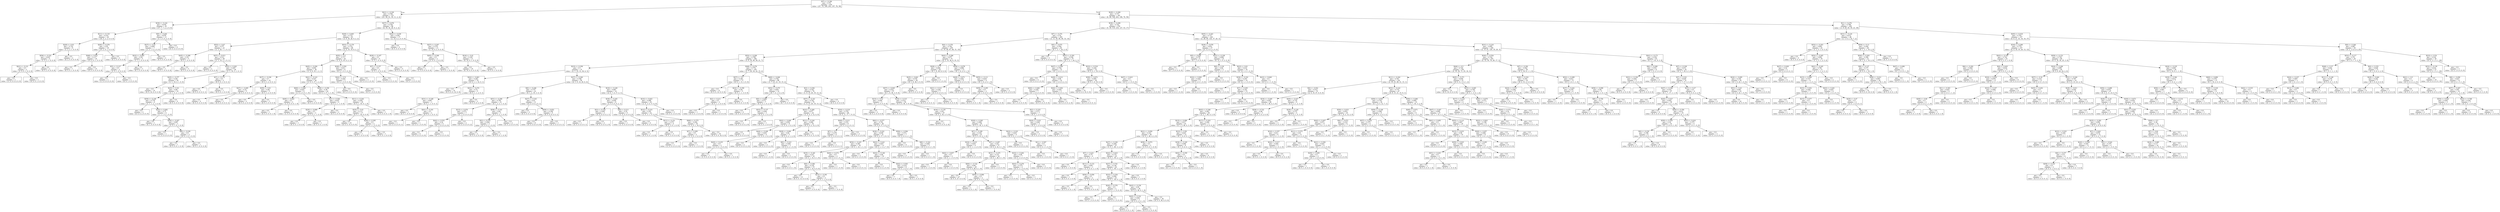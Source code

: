 digraph Tree {
node [shape=box] ;
0 [label="X[7] <= 0.186\ngini = 0.79\nsamples = 916\nvalue = [27, 74, 189, 293, 197, 78, 58]"] ;
1 [label="X[21] <= 0.326\ngini = 0.784\nsamples = 133\nvalue = [21, 26, 41, 30, 11, 2, 2]"] ;
0 -> 1 [labeldistance=2.5, labelangle=45, headlabel="True"] ;
2 [label="X[30] <= 0.142\ngini = 0.678\nsamples = 35\nvalue = [17, 7, 7, 2, 2, 0, 0]"] ;
1 -> 2 ;
3 [label="X[11] <= 0.118\ngini = 0.514\nsamples = 24\nvalue = [16, 4, 2, 2, 0, 0, 0]"] ;
2 -> 3 ;
4 [label="X[29] <= 0.03\ngini = 0.722\nsamples = 6\nvalue = [1, 2, 2, 1, 0, 0, 0]"] ;
3 -> 4 ;
5 [label="X[56] <= 0.332\ngini = 0.625\nsamples = 4\nvalue = [1, 0, 2, 1, 0, 0, 0]"] ;
4 -> 5 ;
6 [label="X[21] <= 0.121\ngini = 0.5\nsamples = 2\nvalue = [1, 0, 0, 1, 0, 0, 0]"] ;
5 -> 6 ;
7 [label="gini = 0.0\nsamples = 1\nvalue = [1, 0, 0, 0, 0, 0, 0]"] ;
6 -> 7 ;
8 [label="gini = 0.0\nsamples = 1\nvalue = [0, 0, 0, 1, 0, 0, 0]"] ;
6 -> 8 ;
9 [label="gini = 0.0\nsamples = 2\nvalue = [0, 0, 2, 0, 0, 0, 0]"] ;
5 -> 9 ;
10 [label="gini = 0.0\nsamples = 2\nvalue = [0, 2, 0, 0, 0, 0, 0]"] ;
4 -> 10 ;
11 [label="X[40] <= 0.278\ngini = 0.29\nsamples = 18\nvalue = [15, 2, 0, 1, 0, 0, 0]"] ;
3 -> 11 ;
12 [label="X[48] <= 0.021\ngini = 0.117\nsamples = 16\nvalue = [15, 0, 0, 1, 0, 0, 0]"] ;
11 -> 12 ;
13 [label="gini = 0.0\nsamples = 1\nvalue = [0, 0, 0, 1, 0, 0, 0]"] ;
12 -> 13 ;
14 [label="gini = 0.0\nsamples = 15\nvalue = [15, 0, 0, 0, 0, 0, 0]"] ;
12 -> 14 ;
15 [label="gini = 0.0\nsamples = 2\nvalue = [0, 2, 0, 0, 0, 0, 0]"] ;
11 -> 15 ;
16 [label="X[0] <= 0.244\ngini = 0.678\nsamples = 11\nvalue = [1, 3, 5, 0, 2, 0, 0]"] ;
2 -> 16 ;
17 [label="X[27] <= 0.45\ngini = 0.694\nsamples = 7\nvalue = [1, 3, 1, 0, 2, 0, 0]"] ;
16 -> 17 ;
18 [label="X[22] <= 0.065\ngini = 0.56\nsamples = 5\nvalue = [1, 3, 1, 0, 0, 0, 0]"] ;
17 -> 18 ;
19 [label="X[5] <= 0.127\ngini = 0.5\nsamples = 2\nvalue = [1, 0, 1, 0, 0, 0, 0]"] ;
18 -> 19 ;
20 [label="gini = 0.0\nsamples = 1\nvalue = [1, 0, 0, 0, 0, 0, 0]"] ;
19 -> 20 ;
21 [label="gini = 0.0\nsamples = 1\nvalue = [0, 0, 1, 0, 0, 0, 0]"] ;
19 -> 21 ;
22 [label="gini = 0.0\nsamples = 3\nvalue = [0, 3, 0, 0, 0, 0, 0]"] ;
18 -> 22 ;
23 [label="gini = 0.0\nsamples = 2\nvalue = [0, 0, 0, 0, 2, 0, 0]"] ;
17 -> 23 ;
24 [label="gini = 0.0\nsamples = 4\nvalue = [0, 0, 4, 0, 0, 0, 0]"] ;
16 -> 24 ;
25 [label="X[37] <= 0.476\ngini = 0.749\nsamples = 98\nvalue = [4, 19, 34, 28, 9, 2, 2]"] ;
1 -> 25 ;
26 [label="X[28] <= 0.465\ngini = 0.733\nsamples = 81\nvalue = [3, 9, 30, 26, 9, 2, 2]"] ;
25 -> 26 ;
27 [label="X[52] <= 0.07\ngini = 0.577\nsamples = 33\nvalue = [1, 3, 20, 7, 1, 0, 1]"] ;
26 -> 27 ;
28 [label="X[45] <= 0.288\ngini = 0.32\nsamples = 5\nvalue = [0, 0, 1, 4, 0, 0, 0]"] ;
27 -> 28 ;
29 [label="gini = 0.0\nsamples = 1\nvalue = [0, 0, 1, 0, 0, 0, 0]"] ;
28 -> 29 ;
30 [label="gini = 0.0\nsamples = 4\nvalue = [0, 0, 0, 4, 0, 0, 0]"] ;
28 -> 30 ;
31 [label="X[57] <= 0.013\ngini = 0.513\nsamples = 28\nvalue = [1, 3, 19, 3, 1, 0, 1]"] ;
27 -> 31 ;
32 [label="gini = 0.0\nsamples = 2\nvalue = [0, 2, 0, 0, 0, 0, 0]"] ;
31 -> 32 ;
33 [label="X[43] <= 0.263\ngini = 0.447\nsamples = 26\nvalue = [1, 1, 19, 3, 1, 0, 1]"] ;
31 -> 33 ;
34 [label="X[45] <= 0.377\ngini = 0.361\nsamples = 24\nvalue = [1, 1, 19, 2, 1, 0, 0]"] ;
33 -> 34 ;
35 [label="gini = 0.0\nsamples = 14\nvalue = [0, 0, 14, 0, 0, 0, 0]"] ;
34 -> 35 ;
36 [label="X[25] <= 0.34\ngini = 0.68\nsamples = 10\nvalue = [1, 1, 5, 2, 1, 0, 0]"] ;
34 -> 36 ;
37 [label="X[59] <= 0.148\ngini = 0.778\nsamples = 6\nvalue = [1, 1, 1, 2, 1, 0, 0]"] ;
36 -> 37 ;
38 [label="gini = 0.0\nsamples = 2\nvalue = [0, 0, 0, 2, 0, 0, 0]"] ;
37 -> 38 ;
39 [label="X[42] <= 0.482\ngini = 0.75\nsamples = 4\nvalue = [1, 1, 1, 0, 1, 0, 0]"] ;
37 -> 39 ;
40 [label="gini = 0.0\nsamples = 1\nvalue = [0, 1, 0, 0, 0, 0, 0]"] ;
39 -> 40 ;
41 [label="X[44] <= 0.207\ngini = 0.667\nsamples = 3\nvalue = [1, 0, 1, 0, 1, 0, 0]"] ;
39 -> 41 ;
42 [label="gini = 0.0\nsamples = 1\nvalue = [1, 0, 0, 0, 0, 0, 0]"] ;
41 -> 42 ;
43 [label="X[8] <= 0.238\ngini = 0.5\nsamples = 2\nvalue = [0, 0, 1, 0, 1, 0, 0]"] ;
41 -> 43 ;
44 [label="gini = 0.0\nsamples = 1\nvalue = [0, 0, 0, 0, 1, 0, 0]"] ;
43 -> 44 ;
45 [label="gini = 0.0\nsamples = 1\nvalue = [0, 0, 1, 0, 0, 0, 0]"] ;
43 -> 45 ;
46 [label="gini = 0.0\nsamples = 4\nvalue = [0, 0, 4, 0, 0, 0, 0]"] ;
36 -> 46 ;
47 [label="X[7] <= 0.172\ngini = 0.5\nsamples = 2\nvalue = [0, 0, 0, 1, 0, 0, 1]"] ;
33 -> 47 ;
48 [label="gini = 0.0\nsamples = 1\nvalue = [0, 0, 0, 0, 0, 0, 1]"] ;
47 -> 48 ;
49 [label="gini = 0.0\nsamples = 1\nvalue = [0, 0, 0, 1, 0, 0, 0]"] ;
47 -> 49 ;
50 [label="X[53] <= 0.179\ngini = 0.753\nsamples = 48\nvalue = [2, 6, 10, 19, 8, 2, 1]"] ;
26 -> 50 ;
51 [label="X[55] <= 0.3\ngini = 0.717\nsamples = 42\nvalue = [1, 6, 9, 19, 4, 2, 1]"] ;
50 -> 51 ;
52 [label="X[45] <= 0.294\ngini = 0.654\nsamples = 36\nvalue = [1, 4, 8, 19, 1, 2, 1]"] ;
51 -> 52 ;
53 [label="X[37] <= 0.336\ngini = 0.7\nsamples = 10\nvalue = [0, 4, 3, 2, 0, 0, 1]"] ;
52 -> 53 ;
54 [label="X[47] <= 0.409\ngini = 0.32\nsamples = 5\nvalue = [0, 4, 0, 0, 0, 0, 1]"] ;
53 -> 54 ;
55 [label="gini = 0.0\nsamples = 4\nvalue = [0, 4, 0, 0, 0, 0, 0]"] ;
54 -> 55 ;
56 [label="gini = 0.0\nsamples = 1\nvalue = [0, 0, 0, 0, 0, 0, 1]"] ;
54 -> 56 ;
57 [label="X[59] <= 0.01\ngini = 0.48\nsamples = 5\nvalue = [0, 0, 3, 2, 0, 0, 0]"] ;
53 -> 57 ;
58 [label="gini = 0.0\nsamples = 2\nvalue = [0, 0, 0, 2, 0, 0, 0]"] ;
57 -> 58 ;
59 [label="gini = 0.0\nsamples = 3\nvalue = [0, 0, 3, 0, 0, 0, 0]"] ;
57 -> 59 ;
60 [label="X[41] <= 0.123\ngini = 0.527\nsamples = 26\nvalue = [1, 0, 5, 17, 1, 2, 0]"] ;
52 -> 60 ;
61 [label="X[60] <= 0.446\ngini = 0.625\nsamples = 4\nvalue = [1, 0, 2, 0, 0, 1, 0]"] ;
60 -> 61 ;
62 [label="X[49] <= 0.064\ngini = 0.5\nsamples = 2\nvalue = [1, 0, 0, 0, 0, 1, 0]"] ;
61 -> 62 ;
63 [label="gini = 0.0\nsamples = 1\nvalue = [0, 0, 0, 0, 0, 1, 0]"] ;
62 -> 63 ;
64 [label="gini = 0.0\nsamples = 1\nvalue = [1, 0, 0, 0, 0, 0, 0]"] ;
62 -> 64 ;
65 [label="gini = 0.0\nsamples = 2\nvalue = [0, 0, 2, 0, 0, 0, 0]"] ;
61 -> 65 ;
66 [label="X[48] <= 0.358\ngini = 0.38\nsamples = 22\nvalue = [0, 0, 3, 17, 1, 1, 0]"] ;
60 -> 66 ;
67 [label="X[1] <= 0.304\ngini = 0.625\nsamples = 4\nvalue = [0, 0, 2, 1, 1, 0, 0]"] ;
66 -> 67 ;
68 [label="X[29] <= 0.089\ngini = 0.5\nsamples = 2\nvalue = [0, 0, 0, 1, 1, 0, 0]"] ;
67 -> 68 ;
69 [label="gini = 0.0\nsamples = 1\nvalue = [0, 0, 0, 1, 0, 0, 0]"] ;
68 -> 69 ;
70 [label="gini = 0.0\nsamples = 1\nvalue = [0, 0, 0, 0, 1, 0, 0]"] ;
68 -> 70 ;
71 [label="gini = 0.0\nsamples = 2\nvalue = [0, 0, 2, 0, 0, 0, 0]"] ;
67 -> 71 ;
72 [label="X[11] <= 0.244\ngini = 0.204\nsamples = 18\nvalue = [0, 0, 1, 16, 0, 1, 0]"] ;
66 -> 72 ;
73 [label="X[35] <= 0.43\ngini = 0.111\nsamples = 17\nvalue = [0, 0, 1, 16, 0, 0, 0]"] ;
72 -> 73 ;
74 [label="gini = 0.0\nsamples = 15\nvalue = [0, 0, 0, 15, 0, 0, 0]"] ;
73 -> 74 ;
75 [label="X[26] <= 0.395\ngini = 0.5\nsamples = 2\nvalue = [0, 0, 1, 1, 0, 0, 0]"] ;
73 -> 75 ;
76 [label="gini = 0.0\nsamples = 1\nvalue = [0, 0, 1, 0, 0, 0, 0]"] ;
75 -> 76 ;
77 [label="gini = 0.0\nsamples = 1\nvalue = [0, 0, 0, 1, 0, 0, 0]"] ;
75 -> 77 ;
78 [label="gini = 0.0\nsamples = 1\nvalue = [0, 0, 0, 0, 0, 1, 0]"] ;
72 -> 78 ;
79 [label="X[28] <= 0.591\ngini = 0.611\nsamples = 6\nvalue = [0, 2, 1, 0, 3, 0, 0]"] ;
51 -> 79 ;
80 [label="X[42] <= 0.51\ngini = 0.444\nsamples = 3\nvalue = [0, 2, 1, 0, 0, 0, 0]"] ;
79 -> 80 ;
81 [label="gini = 0.0\nsamples = 2\nvalue = [0, 2, 0, 0, 0, 0, 0]"] ;
80 -> 81 ;
82 [label="gini = 0.0\nsamples = 1\nvalue = [0, 0, 1, 0, 0, 0, 0]"] ;
80 -> 82 ;
83 [label="gini = 0.0\nsamples = 3\nvalue = [0, 0, 0, 0, 3, 0, 0]"] ;
79 -> 83 ;
84 [label="X[29] <= 0.167\ngini = 0.5\nsamples = 6\nvalue = [1, 0, 1, 0, 4, 0, 0]"] ;
50 -> 84 ;
85 [label="X[7] <= 0.157\ngini = 0.5\nsamples = 2\nvalue = [1, 0, 1, 0, 0, 0, 0]"] ;
84 -> 85 ;
86 [label="gini = 0.0\nsamples = 1\nvalue = [1, 0, 0, 0, 0, 0, 0]"] ;
85 -> 86 ;
87 [label="gini = 0.0\nsamples = 1\nvalue = [0, 0, 1, 0, 0, 0, 0]"] ;
85 -> 87 ;
88 [label="gini = 0.0\nsamples = 4\nvalue = [0, 0, 0, 0, 4, 0, 0]"] ;
84 -> 88 ;
89 [label="X[42] <= 0.436\ngini = 0.581\nsamples = 17\nvalue = [1, 10, 4, 2, 0, 0, 0]"] ;
25 -> 89 ;
90 [label="gini = 0.0\nsamples = 4\nvalue = [0, 0, 4, 0, 0, 0, 0]"] ;
89 -> 90 ;
91 [label="X[27] <= 0.307\ngini = 0.379\nsamples = 13\nvalue = [1, 10, 0, 2, 0, 0, 0]"] ;
89 -> 91 ;
92 [label="X[45] <= 0.348\ngini = 0.5\nsamples = 2\nvalue = [1, 0, 0, 1, 0, 0, 0]"] ;
91 -> 92 ;
93 [label="gini = 0.0\nsamples = 1\nvalue = [1, 0, 0, 0, 0, 0, 0]"] ;
92 -> 93 ;
94 [label="gini = 0.0\nsamples = 1\nvalue = [0, 0, 0, 1, 0, 0, 0]"] ;
92 -> 94 ;
95 [label="X[16] <= 0.41\ngini = 0.165\nsamples = 11\nvalue = [0, 10, 0, 1, 0, 0, 0]"] ;
91 -> 95 ;
96 [label="gini = 0.0\nsamples = 10\nvalue = [0, 10, 0, 0, 0, 0, 0]"] ;
95 -> 96 ;
97 [label="gini = 0.0\nsamples = 1\nvalue = [0, 0, 0, 1, 0, 0, 0]"] ;
95 -> 97 ;
98 [label="X[29] <= 0.306\ngini = 0.777\nsamples = 783\nvalue = [6, 48, 148, 263, 186, 76, 56]"] ;
0 -> 98 [labeldistance=2.5, labelangle=-45, headlabel="False"] ;
99 [label="X[36] <= 0.296\ngini = 0.753\nsamples = 578\nvalue = [5, 39, 119, 218, 127, 53, 17]"] ;
98 -> 99 ;
100 [label="X[7] <= 0.374\ngini = 0.76\nsamples = 295\nvalue = [3, 11, 50, 94, 90, 33, 14]"] ;
99 -> 100 ;
101 [label="X[4] <= 0.376\ngini = 0.763\nsamples = 255\nvalue = [3, 10, 48, 87, 66, 31, 10]"] ;
100 -> 101 ;
102 [label="X[52] <= 0.206\ngini = 0.769\nsamples = 180\nvalue = [3, 8, 34, 49, 58, 21, 7]"] ;
101 -> 102 ;
103 [label="X[33] <= 0.358\ngini = 0.7\nsamples = 75\nvalue = [2, 1, 10, 15, 36, 6, 5]"] ;
102 -> 103 ;
104 [label="X[42] <= 0.463\ngini = 0.283\nsamples = 19\nvalue = [0, 0, 1, 1, 16, 0, 1]"] ;
103 -> 104 ;
105 [label="gini = 0.0\nsamples = 14\nvalue = [0, 0, 0, 0, 14, 0, 0]"] ;
104 -> 105 ;
106 [label="X[43] <= 0.274\ngini = 0.72\nsamples = 5\nvalue = [0, 0, 1, 1, 2, 0, 1]"] ;
104 -> 106 ;
107 [label="X[31] <= 0.108\ngini = 0.667\nsamples = 3\nvalue = [0, 0, 1, 1, 0, 0, 1]"] ;
106 -> 107 ;
108 [label="gini = 0.0\nsamples = 1\nvalue = [0, 0, 1, 0, 0, 0, 0]"] ;
107 -> 108 ;
109 [label="X[41] <= 0.191\ngini = 0.5\nsamples = 2\nvalue = [0, 0, 0, 1, 0, 0, 1]"] ;
107 -> 109 ;
110 [label="gini = 0.0\nsamples = 1\nvalue = [0, 0, 0, 0, 0, 0, 1]"] ;
109 -> 110 ;
111 [label="gini = 0.0\nsamples = 1\nvalue = [0, 0, 0, 1, 0, 0, 0]"] ;
109 -> 111 ;
112 [label="gini = 0.0\nsamples = 2\nvalue = [0, 0, 0, 0, 2, 0, 0]"] ;
106 -> 112 ;
113 [label="X[37] <= 0.246\ngini = 0.766\nsamples = 56\nvalue = [2, 1, 9, 14, 20, 6, 4]"] ;
103 -> 113 ;
114 [label="X[0] <= 0.248\ngini = 0.737\nsamples = 23\nvalue = [0, 1, 2, 10, 3, 4, 3]"] ;
113 -> 114 ;
115 [label="X[51] <= 0.296\ngini = 0.792\nsamples = 12\nvalue = [0, 1, 2, 2, 1, 4, 2]"] ;
114 -> 115 ;
116 [label="X[15] <= 0.476\ngini = 0.571\nsamples = 7\nvalue = [0, 1, 0, 0, 0, 4, 2]"] ;
115 -> 116 ;
117 [label="X[42] <= 0.551\ngini = 0.32\nsamples = 5\nvalue = [0, 1, 0, 0, 0, 4, 0]"] ;
116 -> 117 ;
118 [label="gini = 0.0\nsamples = 4\nvalue = [0, 0, 0, 0, 0, 4, 0]"] ;
117 -> 118 ;
119 [label="gini = 0.0\nsamples = 1\nvalue = [0, 1, 0, 0, 0, 0, 0]"] ;
117 -> 119 ;
120 [label="gini = 0.0\nsamples = 2\nvalue = [0, 0, 0, 0, 0, 0, 2]"] ;
116 -> 120 ;
121 [label="X[58] <= 0.101\ngini = 0.64\nsamples = 5\nvalue = [0, 0, 2, 2, 1, 0, 0]"] ;
115 -> 121 ;
122 [label="X[3] <= 0.276\ngini = 0.444\nsamples = 3\nvalue = [0, 0, 0, 2, 1, 0, 0]"] ;
121 -> 122 ;
123 [label="gini = 0.0\nsamples = 2\nvalue = [0, 0, 0, 2, 0, 0, 0]"] ;
122 -> 123 ;
124 [label="gini = 0.0\nsamples = 1\nvalue = [0, 0, 0, 0, 1, 0, 0]"] ;
122 -> 124 ;
125 [label="gini = 0.0\nsamples = 2\nvalue = [0, 0, 2, 0, 0, 0, 0]"] ;
121 -> 125 ;
126 [label="X[27] <= 0.343\ngini = 0.43\nsamples = 11\nvalue = [0, 0, 0, 8, 2, 0, 1]"] ;
114 -> 126 ;
127 [label="gini = 0.0\nsamples = 2\nvalue = [0, 0, 0, 0, 2, 0, 0]"] ;
126 -> 127 ;
128 [label="X[49] <= 0.052\ngini = 0.198\nsamples = 9\nvalue = [0, 0, 0, 8, 0, 0, 1]"] ;
126 -> 128 ;
129 [label="gini = 0.0\nsamples = 8\nvalue = [0, 0, 0, 8, 0, 0, 0]"] ;
128 -> 129 ;
130 [label="gini = 0.0\nsamples = 1\nvalue = [0, 0, 0, 0, 0, 0, 1]"] ;
128 -> 130 ;
131 [label="X[16] <= 0.238\ngini = 0.667\nsamples = 33\nvalue = [2, 0, 7, 4, 17, 2, 1]"] ;
113 -> 131 ;
132 [label="X[36] <= 0.245\ngini = 0.656\nsamples = 8\nvalue = [1, 0, 4, 0, 0, 2, 1]"] ;
131 -> 132 ;
133 [label="X[3] <= 0.146\ngini = 0.444\nsamples = 3\nvalue = [0, 0, 0, 0, 0, 2, 1]"] ;
132 -> 133 ;
134 [label="gini = 0.0\nsamples = 1\nvalue = [0, 0, 0, 0, 0, 0, 1]"] ;
133 -> 134 ;
135 [label="gini = 0.0\nsamples = 2\nvalue = [0, 0, 0, 0, 0, 2, 0]"] ;
133 -> 135 ;
136 [label="X[8] <= 0.213\ngini = 0.32\nsamples = 5\nvalue = [1, 0, 4, 0, 0, 0, 0]"] ;
132 -> 136 ;
137 [label="gini = 0.0\nsamples = 1\nvalue = [1, 0, 0, 0, 0, 0, 0]"] ;
136 -> 137 ;
138 [label="gini = 0.0\nsamples = 4\nvalue = [0, 0, 4, 0, 0, 0, 0]"] ;
136 -> 138 ;
139 [label="X[33] <= 0.643\ngini = 0.496\nsamples = 25\nvalue = [1, 0, 3, 4, 17, 0, 0]"] ;
131 -> 139 ;
140 [label="X[12] <= 0.233\ngini = 0.38\nsamples = 22\nvalue = [1, 0, 3, 1, 17, 0, 0]"] ;
139 -> 140 ;
141 [label="X[11] <= 0.151\ngini = 0.375\nsamples = 4\nvalue = [0, 0, 3, 0, 1, 0, 0]"] ;
140 -> 141 ;
142 [label="gini = 0.0\nsamples = 1\nvalue = [0, 0, 0, 0, 1, 0, 0]"] ;
141 -> 142 ;
143 [label="gini = 0.0\nsamples = 3\nvalue = [0, 0, 3, 0, 0, 0, 0]"] ;
141 -> 143 ;
144 [label="X[60] <= 0.375\ngini = 0.204\nsamples = 18\nvalue = [1, 0, 0, 1, 16, 0, 0]"] ;
140 -> 144 ;
145 [label="X[7] <= 0.209\ngini = 0.5\nsamples = 2\nvalue = [1, 0, 0, 1, 0, 0, 0]"] ;
144 -> 145 ;
146 [label="gini = 0.0\nsamples = 1\nvalue = [1, 0, 0, 0, 0, 0, 0]"] ;
145 -> 146 ;
147 [label="gini = 0.0\nsamples = 1\nvalue = [0, 0, 0, 1, 0, 0, 0]"] ;
145 -> 147 ;
148 [label="gini = 0.0\nsamples = 16\nvalue = [0, 0, 0, 0, 16, 0, 0]"] ;
144 -> 148 ;
149 [label="gini = 0.0\nsamples = 3\nvalue = [0, 0, 0, 3, 0, 0, 0]"] ;
139 -> 149 ;
150 [label="X[48] <= 0.276\ngini = 0.774\nsamples = 105\nvalue = [1, 7, 24, 34, 22, 15, 2]"] ;
102 -> 150 ;
151 [label="X[57] <= 0.2\ngini = 0.381\nsamples = 17\nvalue = [0, 0, 1, 13, 3, 0, 0]"] ;
150 -> 151 ;
152 [label="gini = 0.0\nsamples = 12\nvalue = [0, 0, 0, 12, 0, 0, 0]"] ;
151 -> 152 ;
153 [label="X[22] <= 0.358\ngini = 0.56\nsamples = 5\nvalue = [0, 0, 1, 1, 3, 0, 0]"] ;
151 -> 153 ;
154 [label="X[2] <= 0.211\ngini = 0.5\nsamples = 2\nvalue = [0, 0, 1, 1, 0, 0, 0]"] ;
153 -> 154 ;
155 [label="gini = 0.0\nsamples = 1\nvalue = [0, 0, 0, 1, 0, 0, 0]"] ;
154 -> 155 ;
156 [label="gini = 0.0\nsamples = 1\nvalue = [0, 0, 1, 0, 0, 0, 0]"] ;
154 -> 156 ;
157 [label="gini = 0.0\nsamples = 3\nvalue = [0, 0, 0, 0, 3, 0, 0]"] ;
153 -> 157 ;
158 [label="X[60] <= 0.446\ngini = 0.792\nsamples = 88\nvalue = [1, 7, 23, 21, 19, 15, 2]"] ;
150 -> 158 ;
159 [label="X[52] <= 0.275\ngini = 0.643\nsamples = 14\nvalue = [0, 7, 4, 1, 0, 2, 0]"] ;
158 -> 159 ;
160 [label="X[0] <= 0.288\ngini = 0.571\nsamples = 7\nvalue = [0, 0, 4, 1, 0, 2, 0]"] ;
159 -> 160 ;
161 [label="gini = 0.0\nsamples = 4\nvalue = [0, 0, 4, 0, 0, 0, 0]"] ;
160 -> 161 ;
162 [label="X[53] <= 0.137\ngini = 0.444\nsamples = 3\nvalue = [0, 0, 0, 1, 0, 2, 0]"] ;
160 -> 162 ;
163 [label="gini = 0.0\nsamples = 2\nvalue = [0, 0, 0, 0, 0, 2, 0]"] ;
162 -> 163 ;
164 [label="gini = 0.0\nsamples = 1\nvalue = [0, 0, 0, 1, 0, 0, 0]"] ;
162 -> 164 ;
165 [label="gini = 0.0\nsamples = 7\nvalue = [0, 7, 0, 0, 0, 0, 0]"] ;
159 -> 165 ;
166 [label="X[3] <= 0.392\ngini = 0.763\nsamples = 74\nvalue = [1, 0, 19, 20, 19, 13, 2]"] ;
158 -> 166 ;
167 [label="X[57] <= 0.161\ngini = 0.763\nsamples = 70\nvalue = [1, 0, 15, 20, 19, 13, 2]"] ;
166 -> 167 ;
168 [label="X[23] <= 0.385\ngini = 0.677\nsamples = 24\nvalue = [1, 0, 4, 3, 12, 4, 0]"] ;
167 -> 168 ;
169 [label="X[42] <= 0.446\ngini = 0.656\nsamples = 8\nvalue = [1, 0, 4, 1, 0, 2, 0]"] ;
168 -> 169 ;
170 [label="gini = 0.0\nsamples = 4\nvalue = [0, 0, 4, 0, 0, 0, 0]"] ;
169 -> 170 ;
171 [label="X[44] <= 0.248\ngini = 0.625\nsamples = 4\nvalue = [1, 0, 0, 1, 0, 2, 0]"] ;
169 -> 171 ;
172 [label="X[20] <= 0.235\ngini = 0.5\nsamples = 2\nvalue = [1, 0, 0, 1, 0, 0, 0]"] ;
171 -> 172 ;
173 [label="gini = 0.0\nsamples = 1\nvalue = [1, 0, 0, 0, 0, 0, 0]"] ;
172 -> 173 ;
174 [label="gini = 0.0\nsamples = 1\nvalue = [0, 0, 0, 1, 0, 0, 0]"] ;
172 -> 174 ;
175 [label="gini = 0.0\nsamples = 2\nvalue = [0, 0, 0, 0, 0, 2, 0]"] ;
171 -> 175 ;
176 [label="X[11] <= 0.164\ngini = 0.406\nsamples = 16\nvalue = [0, 0, 0, 2, 12, 2, 0]"] ;
168 -> 176 ;
177 [label="X[28] <= 0.484\ngini = 0.64\nsamples = 5\nvalue = [0, 0, 0, 2, 1, 2, 0]"] ;
176 -> 177 ;
178 [label="gini = 0.0\nsamples = 2\nvalue = [0, 0, 0, 0, 0, 2, 0]"] ;
177 -> 178 ;
179 [label="X[0] <= 0.223\ngini = 0.444\nsamples = 3\nvalue = [0, 0, 0, 2, 1, 0, 0]"] ;
177 -> 179 ;
180 [label="gini = 0.0\nsamples = 1\nvalue = [0, 0, 0, 0, 1, 0, 0]"] ;
179 -> 180 ;
181 [label="gini = 0.0\nsamples = 2\nvalue = [0, 0, 0, 2, 0, 0, 0]"] ;
179 -> 181 ;
182 [label="gini = 0.0\nsamples = 11\nvalue = [0, 0, 0, 0, 11, 0, 0]"] ;
176 -> 182 ;
183 [label="X[34] <= 0.219\ngini = 0.743\nsamples = 46\nvalue = [0, 0, 11, 17, 7, 9, 2]"] ;
167 -> 183 ;
184 [label="X[49] <= 0.211\ngini = 0.531\nsamples = 8\nvalue = [0, 0, 5, 0, 2, 0, 1]"] ;
183 -> 184 ;
185 [label="X[7] <= 0.3\ngini = 0.278\nsamples = 6\nvalue = [0, 0, 5, 0, 0, 0, 1]"] ;
184 -> 185 ;
186 [label="gini = 0.0\nsamples = 5\nvalue = [0, 0, 5, 0, 0, 0, 0]"] ;
185 -> 186 ;
187 [label="gini = 0.0\nsamples = 1\nvalue = [0, 0, 0, 0, 0, 0, 1]"] ;
185 -> 187 ;
188 [label="gini = 0.0\nsamples = 2\nvalue = [0, 0, 0, 0, 2, 0, 0]"] ;
184 -> 188 ;
189 [label="X[61] <= 0.577\ngini = 0.701\nsamples = 38\nvalue = [0, 0, 6, 17, 5, 9, 1]"] ;
183 -> 189 ;
190 [label="X[30] <= 0.222\ngini = 0.618\nsamples = 31\nvalue = [0, 0, 2, 17, 3, 8, 1]"] ;
189 -> 190 ;
191 [label="X[54] <= 0.225\ngini = 0.383\nsamples = 18\nvalue = [0, 0, 1, 14, 1, 1, 1]"] ;
190 -> 191 ;
192 [label="X[35] <= 0.181\ngini = 0.227\nsamples = 16\nvalue = [0, 0, 1, 14, 0, 1, 0]"] ;
191 -> 192 ;
193 [label="gini = 0.0\nsamples = 1\nvalue = [0, 0, 0, 0, 0, 1, 0]"] ;
192 -> 193 ;
194 [label="X[0] <= 0.384\ngini = 0.124\nsamples = 15\nvalue = [0, 0, 1, 14, 0, 0, 0]"] ;
192 -> 194 ;
195 [label="gini = 0.0\nsamples = 13\nvalue = [0, 0, 0, 13, 0, 0, 0]"] ;
194 -> 195 ;
196 [label="X[12] <= 0.391\ngini = 0.5\nsamples = 2\nvalue = [0, 0, 1, 1, 0, 0, 0]"] ;
194 -> 196 ;
197 [label="gini = 0.0\nsamples = 1\nvalue = [0, 0, 1, 0, 0, 0, 0]"] ;
196 -> 197 ;
198 [label="gini = 0.0\nsamples = 1\nvalue = [0, 0, 0, 1, 0, 0, 0]"] ;
196 -> 198 ;
199 [label="X[44] <= 0.272\ngini = 0.5\nsamples = 2\nvalue = [0, 0, 0, 0, 1, 0, 1]"] ;
191 -> 199 ;
200 [label="gini = 0.0\nsamples = 1\nvalue = [0, 0, 0, 0, 1, 0, 0]"] ;
199 -> 200 ;
201 [label="gini = 0.0\nsamples = 1\nvalue = [0, 0, 0, 0, 0, 0, 1]"] ;
199 -> 201 ;
202 [label="X[43] <= 0.221\ngini = 0.627\nsamples = 13\nvalue = [0, 0, 1, 3, 2, 7, 0]"] ;
190 -> 202 ;
203 [label="gini = 0.0\nsamples = 3\nvalue = [0, 0, 0, 3, 0, 0, 0]"] ;
202 -> 203 ;
204 [label="X[32] <= 0.146\ngini = 0.46\nsamples = 10\nvalue = [0, 0, 1, 0, 2, 7, 0]"] ;
202 -> 204 ;
205 [label="gini = 0.0\nsamples = 2\nvalue = [0, 0, 0, 0, 2, 0, 0]"] ;
204 -> 205 ;
206 [label="X[42] <= 0.593\ngini = 0.219\nsamples = 8\nvalue = [0, 0, 1, 0, 0, 7, 0]"] ;
204 -> 206 ;
207 [label="gini = 0.0\nsamples = 7\nvalue = [0, 0, 0, 0, 0, 7, 0]"] ;
206 -> 207 ;
208 [label="gini = 0.0\nsamples = 1\nvalue = [0, 0, 1, 0, 0, 0, 0]"] ;
206 -> 208 ;
209 [label="X[56] <= 0.584\ngini = 0.571\nsamples = 7\nvalue = [0, 0, 4, 0, 2, 1, 0]"] ;
189 -> 209 ;
210 [label="gini = 0.0\nsamples = 4\nvalue = [0, 0, 4, 0, 0, 0, 0]"] ;
209 -> 210 ;
211 [label="X[8] <= 0.322\ngini = 0.444\nsamples = 3\nvalue = [0, 0, 0, 0, 2, 1, 0]"] ;
209 -> 211 ;
212 [label="gini = 0.0\nsamples = 2\nvalue = [0, 0, 0, 0, 2, 0, 0]"] ;
211 -> 212 ;
213 [label="gini = 0.0\nsamples = 1\nvalue = [0, 0, 0, 0, 0, 1, 0]"] ;
211 -> 213 ;
214 [label="gini = 0.0\nsamples = 4\nvalue = [0, 0, 4, 0, 0, 0, 0]"] ;
166 -> 214 ;
215 [label="X[43] <= 0.296\ngini = 0.677\nsamples = 75\nvalue = [0, 2, 14, 38, 8, 10, 3]"] ;
101 -> 215 ;
216 [label="X[28] <= 0.77\ngini = 0.608\nsamples = 62\nvalue = [0, 1, 8, 36, 8, 9, 0]"] ;
215 -> 216 ;
217 [label="X[25] <= 0.641\ngini = 0.579\nsamples = 59\nvalue = [0, 1, 8, 36, 5, 9, 0]"] ;
216 -> 217 ;
218 [label="X[57] <= 0.045\ngini = 0.553\nsamples = 57\nvalue = [0, 1, 8, 36, 3, 9, 0]"] ;
217 -> 218 ;
219 [label="X[15] <= 0.52\ngini = 0.444\nsamples = 3\nvalue = [0, 1, 2, 0, 0, 0, 0]"] ;
218 -> 219 ;
220 [label="gini = 0.0\nsamples = 2\nvalue = [0, 0, 2, 0, 0, 0, 0]"] ;
219 -> 220 ;
221 [label="gini = 0.0\nsamples = 1\nvalue = [0, 1, 0, 0, 0, 0, 0]"] ;
219 -> 221 ;
222 [label="X[34] <= 0.315\ngini = 0.512\nsamples = 54\nvalue = [0, 0, 6, 36, 3, 9, 0]"] ;
218 -> 222 ;
223 [label="X[34] <= 0.139\ngini = 0.45\nsamples = 47\nvalue = [0, 0, 5, 34, 3, 5, 0]"] ;
222 -> 223 ;
224 [label="gini = 0.0\nsamples = 2\nvalue = [0, 0, 0, 0, 0, 2, 0]"] ;
223 -> 224 ;
225 [label="X[30] <= 0.365\ngini = 0.408\nsamples = 45\nvalue = [0, 0, 5, 34, 3, 3, 0]"] ;
223 -> 225 ;
226 [label="X[7] <= 0.189\ngini = 0.334\nsamples = 41\nvalue = [0, 0, 5, 33, 2, 1, 0]"] ;
225 -> 226 ;
227 [label="X[34] <= 0.215\ngini = 0.625\nsamples = 4\nvalue = [0, 0, 1, 1, 2, 0, 0]"] ;
226 -> 227 ;
228 [label="X[42] <= 0.657\ngini = 0.5\nsamples = 2\nvalue = [0, 0, 1, 1, 0, 0, 0]"] ;
227 -> 228 ;
229 [label="gini = 0.0\nsamples = 1\nvalue = [0, 0, 0, 1, 0, 0, 0]"] ;
228 -> 229 ;
230 [label="gini = 0.0\nsamples = 1\nvalue = [0, 0, 1, 0, 0, 0, 0]"] ;
228 -> 230 ;
231 [label="gini = 0.0\nsamples = 2\nvalue = [0, 0, 0, 0, 2, 0, 0]"] ;
227 -> 231 ;
232 [label="X[7] <= 0.287\ngini = 0.24\nsamples = 37\nvalue = [0, 0, 4, 32, 0, 1, 0]"] ;
226 -> 232 ;
233 [label="X[31] <= 0.275\ngini = 0.127\nsamples = 30\nvalue = [0, 0, 1, 28, 0, 1, 0]"] ;
232 -> 233 ;
234 [label="X[60] <= 0.732\ngini = 0.067\nsamples = 29\nvalue = [0, 0, 0, 28, 0, 1, 0]"] ;
233 -> 234 ;
235 [label="gini = 0.0\nsamples = 27\nvalue = [0, 0, 0, 27, 0, 0, 0]"] ;
234 -> 235 ;
236 [label="X[59] <= 0.084\ngini = 0.5\nsamples = 2\nvalue = [0, 0, 0, 1, 0, 1, 0]"] ;
234 -> 236 ;
237 [label="gini = 0.0\nsamples = 1\nvalue = [0, 0, 0, 0, 0, 1, 0]"] ;
236 -> 237 ;
238 [label="gini = 0.0\nsamples = 1\nvalue = [0, 0, 0, 1, 0, 0, 0]"] ;
236 -> 238 ;
239 [label="gini = 0.0\nsamples = 1\nvalue = [0, 0, 1, 0, 0, 0, 0]"] ;
233 -> 239 ;
240 [label="X[32] <= 0.264\ngini = 0.49\nsamples = 7\nvalue = [0, 0, 3, 4, 0, 0, 0]"] ;
232 -> 240 ;
241 [label="X[43] <= 0.279\ngini = 0.375\nsamples = 4\nvalue = [0, 0, 3, 1, 0, 0, 0]"] ;
240 -> 241 ;
242 [label="gini = 0.0\nsamples = 3\nvalue = [0, 0, 3, 0, 0, 0, 0]"] ;
241 -> 242 ;
243 [label="gini = 0.0\nsamples = 1\nvalue = [0, 0, 0, 1, 0, 0, 0]"] ;
241 -> 243 ;
244 [label="gini = 0.0\nsamples = 3\nvalue = [0, 0, 0, 3, 0, 0, 0]"] ;
240 -> 244 ;
245 [label="X[22] <= 0.323\ngini = 0.625\nsamples = 4\nvalue = [0, 0, 0, 1, 1, 2, 0]"] ;
225 -> 245 ;
246 [label="gini = 0.0\nsamples = 2\nvalue = [0, 0, 0, 0, 0, 2, 0]"] ;
245 -> 246 ;
247 [label="X[1] <= 0.507\ngini = 0.5\nsamples = 2\nvalue = [0, 0, 0, 1, 1, 0, 0]"] ;
245 -> 247 ;
248 [label="gini = 0.0\nsamples = 1\nvalue = [0, 0, 0, 1, 0, 0, 0]"] ;
247 -> 248 ;
249 [label="gini = 0.0\nsamples = 1\nvalue = [0, 0, 0, 0, 1, 0, 0]"] ;
247 -> 249 ;
250 [label="X[2] <= 0.103\ngini = 0.571\nsamples = 7\nvalue = [0, 0, 1, 2, 0, 4, 0]"] ;
222 -> 250 ;
251 [label="X[20] <= 0.421\ngini = 0.444\nsamples = 3\nvalue = [0, 0, 1, 2, 0, 0, 0]"] ;
250 -> 251 ;
252 [label="gini = 0.0\nsamples = 2\nvalue = [0, 0, 0, 2, 0, 0, 0]"] ;
251 -> 252 ;
253 [label="gini = 0.0\nsamples = 1\nvalue = [0, 0, 1, 0, 0, 0, 0]"] ;
251 -> 253 ;
254 [label="gini = 0.0\nsamples = 4\nvalue = [0, 0, 0, 0, 0, 4, 0]"] ;
250 -> 254 ;
255 [label="gini = 0.0\nsamples = 2\nvalue = [0, 0, 0, 0, 2, 0, 0]"] ;
217 -> 255 ;
256 [label="gini = 0.0\nsamples = 3\nvalue = [0, 0, 0, 0, 3, 0, 0]"] ;
216 -> 256 ;
257 [label="X[58] <= 0.078\ngini = 0.698\nsamples = 13\nvalue = [0, 1, 6, 2, 0, 1, 3]"] ;
215 -> 257 ;
258 [label="X[28] <= 0.671\ngini = 0.444\nsamples = 9\nvalue = [0, 0, 6, 0, 0, 0, 3]"] ;
257 -> 258 ;
259 [label="X[21] <= 0.311\ngini = 0.245\nsamples = 7\nvalue = [0, 0, 6, 0, 0, 0, 1]"] ;
258 -> 259 ;
260 [label="gini = 0.0\nsamples = 1\nvalue = [0, 0, 0, 0, 0, 0, 1]"] ;
259 -> 260 ;
261 [label="gini = 0.0\nsamples = 6\nvalue = [0, 0, 6, 0, 0, 0, 0]"] ;
259 -> 261 ;
262 [label="gini = 0.0\nsamples = 2\nvalue = [0, 0, 0, 0, 0, 0, 2]"] ;
258 -> 262 ;
263 [label="X[55] <= 0.111\ngini = 0.625\nsamples = 4\nvalue = [0, 1, 0, 2, 0, 1, 0]"] ;
257 -> 263 ;
264 [label="X[58] <= 0.295\ngini = 0.5\nsamples = 2\nvalue = [0, 1, 0, 0, 0, 1, 0]"] ;
263 -> 264 ;
265 [label="gini = 0.0\nsamples = 1\nvalue = [0, 0, 0, 0, 0, 1, 0]"] ;
264 -> 265 ;
266 [label="gini = 0.0\nsamples = 1\nvalue = [0, 1, 0, 0, 0, 0, 0]"] ;
264 -> 266 ;
267 [label="gini = 0.0\nsamples = 2\nvalue = [0, 0, 0, 2, 0, 0, 0]"] ;
263 -> 267 ;
268 [label="X[5] <= 0.075\ngini = 0.594\nsamples = 40\nvalue = [0, 1, 2, 7, 24, 2, 4]"] ;
100 -> 268 ;
269 [label="gini = 0.0\nsamples = 3\nvalue = [0, 0, 0, 0, 0, 0, 3]"] ;
268 -> 269 ;
270 [label="X[47] <= 0.391\ngini = 0.536\nsamples = 37\nvalue = [0, 1, 2, 7, 24, 2, 1]"] ;
268 -> 270 ;
271 [label="X[47] <= 0.308\ngini = 0.702\nsamples = 15\nvalue = [0, 1, 0, 6, 5, 2, 1]"] ;
270 -> 271 ;
272 [label="gini = 0.0\nsamples = 5\nvalue = [0, 0, 0, 0, 5, 0, 0]"] ;
271 -> 272 ;
273 [label="X[29] <= 0.212\ngini = 0.58\nsamples = 10\nvalue = [0, 1, 0, 6, 0, 2, 1]"] ;
271 -> 273 ;
274 [label="X[60] <= 0.482\ngini = 0.245\nsamples = 7\nvalue = [0, 1, 0, 6, 0, 0, 0]"] ;
273 -> 274 ;
275 [label="gini = 0.0\nsamples = 1\nvalue = [0, 1, 0, 0, 0, 0, 0]"] ;
274 -> 275 ;
276 [label="gini = 0.0\nsamples = 6\nvalue = [0, 0, 0, 6, 0, 0, 0]"] ;
274 -> 276 ;
277 [label="X[44] <= 0.404\ngini = 0.444\nsamples = 3\nvalue = [0, 0, 0, 0, 0, 2, 1]"] ;
273 -> 277 ;
278 [label="gini = 0.0\nsamples = 2\nvalue = [0, 0, 0, 0, 0, 2, 0]"] ;
277 -> 278 ;
279 [label="gini = 0.0\nsamples = 1\nvalue = [0, 0, 0, 0, 0, 0, 1]"] ;
277 -> 279 ;
280 [label="X[33] <= 0.518\ngini = 0.244\nsamples = 22\nvalue = [0, 0, 2, 1, 19, 0, 0]"] ;
270 -> 280 ;
281 [label="X[58] <= 0.672\ngini = 0.095\nsamples = 20\nvalue = [0, 0, 1, 0, 19, 0, 0]"] ;
280 -> 281 ;
282 [label="gini = 0.0\nsamples = 19\nvalue = [0, 0, 0, 0, 19, 0, 0]"] ;
281 -> 282 ;
283 [label="gini = 0.0\nsamples = 1\nvalue = [0, 0, 1, 0, 0, 0, 0]"] ;
281 -> 283 ;
284 [label="X[47] <= 0.423\ngini = 0.5\nsamples = 2\nvalue = [0, 0, 1, 1, 0, 0, 0]"] ;
280 -> 284 ;
285 [label="gini = 0.0\nsamples = 1\nvalue = [0, 0, 1, 0, 0, 0, 0]"] ;
284 -> 285 ;
286 [label="gini = 0.0\nsamples = 1\nvalue = [0, 0, 0, 1, 0, 0, 0]"] ;
284 -> 286 ;
287 [label="X[45] <= 0.243\ngini = 0.717\nsamples = 283\nvalue = [2, 28, 69, 124, 37, 20, 3]"] ;
99 -> 287 ;
288 [label="X[29] <= 0.078\ngini = 0.653\nsamples = 27\nvalue = [0, 13, 8, 4, 2, 0, 0]"] ;
287 -> 288 ;
289 [label="X[5] <= 0.026\ngini = 0.278\nsamples = 6\nvalue = [0, 1, 5, 0, 0, 0, 0]"] ;
288 -> 289 ;
290 [label="gini = 0.0\nsamples = 1\nvalue = [0, 1, 0, 0, 0, 0, 0]"] ;
289 -> 290 ;
291 [label="gini = 0.0\nsamples = 5\nvalue = [0, 0, 5, 0, 0, 0, 0]"] ;
289 -> 291 ;
292 [label="X[21] <= 0.338\ngini = 0.608\nsamples = 21\nvalue = [0, 12, 3, 4, 2, 0, 0]"] ;
288 -> 292 ;
293 [label="X[0] <= 0.38\ngini = 0.64\nsamples = 5\nvalue = [0, 0, 2, 2, 1, 0, 0]"] ;
292 -> 293 ;
294 [label="X[32] <= 0.083\ngini = 0.444\nsamples = 3\nvalue = [0, 0, 2, 0, 1, 0, 0]"] ;
293 -> 294 ;
295 [label="gini = 0.0\nsamples = 1\nvalue = [0, 0, 0, 0, 1, 0, 0]"] ;
294 -> 295 ;
296 [label="gini = 0.0\nsamples = 2\nvalue = [0, 0, 2, 0, 0, 0, 0]"] ;
294 -> 296 ;
297 [label="gini = 0.0\nsamples = 2\nvalue = [0, 0, 0, 2, 0, 0, 0]"] ;
293 -> 297 ;
298 [label="X[23] <= 0.61\ngini = 0.414\nsamples = 16\nvalue = [0, 12, 1, 2, 1, 0, 0]"] ;
292 -> 298 ;
299 [label="X[36] <= 0.332\ngini = 0.255\nsamples = 14\nvalue = [0, 12, 1, 1, 0, 0, 0]"] ;
298 -> 299 ;
300 [label="gini = 0.0\nsamples = 1\nvalue = [0, 0, 0, 1, 0, 0, 0]"] ;
299 -> 300 ;
301 [label="X[7] <= 0.205\ngini = 0.142\nsamples = 13\nvalue = [0, 12, 1, 0, 0, 0, 0]"] ;
299 -> 301 ;
302 [label="gini = 0.0\nsamples = 1\nvalue = [0, 0, 1, 0, 0, 0, 0]"] ;
301 -> 302 ;
303 [label="gini = 0.0\nsamples = 12\nvalue = [0, 12, 0, 0, 0, 0, 0]"] ;
301 -> 303 ;
304 [label="X[23] <= 0.648\ngini = 0.5\nsamples = 2\nvalue = [0, 0, 0, 1, 1, 0, 0]"] ;
298 -> 304 ;
305 [label="gini = 0.0\nsamples = 1\nvalue = [0, 0, 0, 0, 1, 0, 0]"] ;
304 -> 305 ;
306 [label="gini = 0.0\nsamples = 1\nvalue = [0, 0, 0, 1, 0, 0, 0]"] ;
304 -> 306 ;
307 [label="X[31] <= 0.216\ngini = 0.695\nsamples = 256\nvalue = [2, 15, 61, 120, 35, 20, 3]"] ;
287 -> 307 ;
308 [label="X[20] <= 0.554\ngini = 0.724\nsamples = 193\nvalue = [2, 12, 54, 79, 26, 17, 3]"] ;
307 -> 308 ;
309 [label="X[46] <= 0.5\ngini = 0.724\nsamples = 163\nvalue = [2, 10, 36, 71, 25, 16, 3]"] ;
308 -> 309 ;
310 [label="X[11] <= 0.242\ngini = 0.701\nsamples = 142\nvalue = [2, 10, 25, 68, 21, 15, 1]"] ;
309 -> 310 ;
311 [label="X[4] <= 0.552\ngini = 0.573\nsamples = 75\nvalue = [2, 4, 10, 47, 6, 6, 0]"] ;
310 -> 311 ;
312 [label="X[34] <= 0.449\ngini = 0.493\nsamples = 66\nvalue = [2, 4, 7, 46, 4, 3, 0]"] ;
311 -> 312 ;
313 [label="X[43] <= 0.346\ngini = 0.463\nsamples = 64\nvalue = [2, 2, 7, 46, 4, 3, 0]"] ;
312 -> 313 ;
314 [label="X[15] <= 0.496\ngini = 0.417\nsamples = 61\nvalue = [2, 1, 5, 46, 4, 3, 0]"] ;
313 -> 314 ;
315 [label="X[21] <= 0.656\ngini = 0.323\nsamples = 49\nvalue = [2, 0, 1, 40, 4, 2, 0]"] ;
314 -> 315 ;
316 [label="X[27] <= 0.182\ngini = 0.269\nsamples = 47\nvalue = [1, 0, 1, 40, 3, 2, 0]"] ;
315 -> 316 ;
317 [label="X[7] <= 0.221\ngini = 0.75\nsamples = 4\nvalue = [1, 0, 0, 1, 1, 1, 0]"] ;
316 -> 317 ;
318 [label="gini = 0.0\nsamples = 1\nvalue = [0, 0, 0, 1, 0, 0, 0]"] ;
317 -> 318 ;
319 [label="X[11] <= 0.172\ngini = 0.667\nsamples = 3\nvalue = [1, 0, 0, 0, 1, 1, 0]"] ;
317 -> 319 ;
320 [label="gini = 0.0\nsamples = 1\nvalue = [0, 0, 0, 0, 1, 0, 0]"] ;
319 -> 320 ;
321 [label="X[50] <= 0.056\ngini = 0.5\nsamples = 2\nvalue = [1, 0, 0, 0, 0, 1, 0]"] ;
319 -> 321 ;
322 [label="gini = 0.0\nsamples = 1\nvalue = [0, 0, 0, 0, 0, 1, 0]"] ;
321 -> 322 ;
323 [label="gini = 0.0\nsamples = 1\nvalue = [1, 0, 0, 0, 0, 0, 0]"] ;
321 -> 323 ;
324 [label="X[22] <= 0.423\ngini = 0.174\nsamples = 43\nvalue = [0, 0, 1, 39, 2, 1, 0]"] ;
316 -> 324 ;
325 [label="X[27] <= 0.741\ngini = 0.136\nsamples = 42\nvalue = [0, 0, 1, 39, 1, 1, 0]"] ;
324 -> 325 ;
326 [label="X[33] <= 0.354\ngini = 0.094\nsamples = 41\nvalue = [0, 0, 1, 39, 0, 1, 0]"] ;
325 -> 326 ;
327 [label="X[20] <= 0.376\ngini = 0.5\nsamples = 2\nvalue = [0, 0, 1, 1, 0, 0, 0]"] ;
326 -> 327 ;
328 [label="gini = 0.0\nsamples = 1\nvalue = [0, 0, 1, 0, 0, 0, 0]"] ;
327 -> 328 ;
329 [label="gini = 0.0\nsamples = 1\nvalue = [0, 0, 0, 1, 0, 0, 0]"] ;
327 -> 329 ;
330 [label="X[43] <= 0.156\ngini = 0.05\nsamples = 39\nvalue = [0, 0, 0, 38, 0, 1, 0]"] ;
326 -> 330 ;
331 [label="X[45] <= 0.332\ngini = 0.444\nsamples = 3\nvalue = [0, 0, 0, 2, 0, 1, 0]"] ;
330 -> 331 ;
332 [label="gini = 0.0\nsamples = 1\nvalue = [0, 0, 0, 0, 0, 1, 0]"] ;
331 -> 332 ;
333 [label="gini = 0.0\nsamples = 2\nvalue = [0, 0, 0, 2, 0, 0, 0]"] ;
331 -> 333 ;
334 [label="gini = 0.0\nsamples = 36\nvalue = [0, 0, 0, 36, 0, 0, 0]"] ;
330 -> 334 ;
335 [label="gini = 0.0\nsamples = 1\nvalue = [0, 0, 0, 0, 1, 0, 0]"] ;
325 -> 335 ;
336 [label="gini = 0.0\nsamples = 1\nvalue = [0, 0, 0, 0, 1, 0, 0]"] ;
324 -> 336 ;
337 [label="X[58] <= 0.072\ngini = 0.5\nsamples = 2\nvalue = [1, 0, 0, 0, 1, 0, 0]"] ;
315 -> 337 ;
338 [label="gini = 0.0\nsamples = 1\nvalue = [1, 0, 0, 0, 0, 0, 0]"] ;
337 -> 338 ;
339 [label="gini = 0.0\nsamples = 1\nvalue = [0, 0, 0, 0, 1, 0, 0]"] ;
337 -> 339 ;
340 [label="X[33] <= 0.58\ngini = 0.625\nsamples = 12\nvalue = [0, 1, 4, 6, 0, 1, 0]"] ;
314 -> 340 ;
341 [label="X[36] <= 0.329\ngini = 0.406\nsamples = 8\nvalue = [0, 1, 0, 6, 0, 1, 0]"] ;
340 -> 341 ;
342 [label="X[42] <= 0.359\ngini = 0.5\nsamples = 2\nvalue = [0, 1, 0, 0, 0, 1, 0]"] ;
341 -> 342 ;
343 [label="gini = 0.0\nsamples = 1\nvalue = [0, 1, 0, 0, 0, 0, 0]"] ;
342 -> 343 ;
344 [label="gini = 0.0\nsamples = 1\nvalue = [0, 0, 0, 0, 0, 1, 0]"] ;
342 -> 344 ;
345 [label="gini = 0.0\nsamples = 6\nvalue = [0, 0, 0, 6, 0, 0, 0]"] ;
341 -> 345 ;
346 [label="gini = 0.0\nsamples = 4\nvalue = [0, 0, 4, 0, 0, 0, 0]"] ;
340 -> 346 ;
347 [label="X[17] <= 0.203\ngini = 0.444\nsamples = 3\nvalue = [0, 1, 2, 0, 0, 0, 0]"] ;
313 -> 347 ;
348 [label="gini = 0.0\nsamples = 2\nvalue = [0, 0, 2, 0, 0, 0, 0]"] ;
347 -> 348 ;
349 [label="gini = 0.0\nsamples = 1\nvalue = [0, 1, 0, 0, 0, 0, 0]"] ;
347 -> 349 ;
350 [label="gini = 0.0\nsamples = 2\nvalue = [0, 2, 0, 0, 0, 0, 0]"] ;
312 -> 350 ;
351 [label="X[45] <= 0.427\ngini = 0.716\nsamples = 9\nvalue = [0, 0, 3, 1, 2, 3, 0]"] ;
311 -> 351 ;
352 [label="X[28] <= 0.722\ngini = 0.48\nsamples = 5\nvalue = [0, 0, 3, 0, 2, 0, 0]"] ;
351 -> 352 ;
353 [label="gini = 0.0\nsamples = 3\nvalue = [0, 0, 3, 0, 0, 0, 0]"] ;
352 -> 353 ;
354 [label="gini = 0.0\nsamples = 2\nvalue = [0, 0, 0, 0, 2, 0, 0]"] ;
352 -> 354 ;
355 [label="X[29] <= 0.126\ngini = 0.375\nsamples = 4\nvalue = [0, 0, 0, 1, 0, 3, 0]"] ;
351 -> 355 ;
356 [label="gini = 0.0\nsamples = 3\nvalue = [0, 0, 0, 0, 0, 3, 0]"] ;
355 -> 356 ;
357 [label="gini = 0.0\nsamples = 1\nvalue = [0, 0, 0, 1, 0, 0, 0]"] ;
355 -> 357 ;
358 [label="X[53] <= 0.122\ngini = 0.775\nsamples = 67\nvalue = [0, 6, 15, 21, 15, 9, 1]"] ;
310 -> 358 ;
359 [label="X[56] <= 0.563\ngini = 0.754\nsamples = 34\nvalue = [0, 1, 8, 5, 12, 7, 1]"] ;
358 -> 359 ;
360 [label="X[50] <= 0.033\ngini = 0.653\nsamples = 25\nvalue = [0, 1, 8, 2, 12, 2, 0]"] ;
359 -> 360 ;
361 [label="X[42] <= 0.407\ngini = 0.671\nsamples = 17\nvalue = [0, 1, 8, 1, 5, 2, 0]"] ;
360 -> 361 ;
362 [label="X[16] <= 0.357\ngini = 0.611\nsamples = 6\nvalue = [0, 0, 0, 1, 3, 2, 0]"] ;
361 -> 362 ;
363 [label="gini = 0.0\nsamples = 3\nvalue = [0, 0, 0, 0, 3, 0, 0]"] ;
362 -> 363 ;
364 [label="X[22] <= 0.217\ngini = 0.444\nsamples = 3\nvalue = [0, 0, 0, 1, 0, 2, 0]"] ;
362 -> 364 ;
365 [label="gini = 0.0\nsamples = 1\nvalue = [0, 0, 0, 1, 0, 0, 0]"] ;
364 -> 365 ;
366 [label="gini = 0.0\nsamples = 2\nvalue = [0, 0, 0, 0, 0, 2, 0]"] ;
364 -> 366 ;
367 [label="X[11] <= 0.272\ngini = 0.43\nsamples = 11\nvalue = [0, 1, 8, 0, 2, 0, 0]"] ;
361 -> 367 ;
368 [label="gini = 0.0\nsamples = 7\nvalue = [0, 0, 7, 0, 0, 0, 0]"] ;
367 -> 368 ;
369 [label="X[21] <= 0.392\ngini = 0.625\nsamples = 4\nvalue = [0, 1, 1, 0, 2, 0, 0]"] ;
367 -> 369 ;
370 [label="X[36] <= 0.491\ngini = 0.5\nsamples = 2\nvalue = [0, 1, 1, 0, 0, 0, 0]"] ;
369 -> 370 ;
371 [label="gini = 0.0\nsamples = 1\nvalue = [0, 0, 1, 0, 0, 0, 0]"] ;
370 -> 371 ;
372 [label="gini = 0.0\nsamples = 1\nvalue = [0, 1, 0, 0, 0, 0, 0]"] ;
370 -> 372 ;
373 [label="gini = 0.0\nsamples = 2\nvalue = [0, 0, 0, 0, 2, 0, 0]"] ;
369 -> 373 ;
374 [label="X[4] <= 0.472\ngini = 0.219\nsamples = 8\nvalue = [0, 0, 0, 1, 7, 0, 0]"] ;
360 -> 374 ;
375 [label="gini = 0.0\nsamples = 7\nvalue = [0, 0, 0, 0, 7, 0, 0]"] ;
374 -> 375 ;
376 [label="gini = 0.0\nsamples = 1\nvalue = [0, 0, 0, 1, 0, 0, 0]"] ;
374 -> 376 ;
377 [label="X[59] <= 0.148\ngini = 0.568\nsamples = 9\nvalue = [0, 0, 0, 3, 0, 5, 1]"] ;
359 -> 377 ;
378 [label="X[57] <= 0.254\ngini = 0.375\nsamples = 4\nvalue = [0, 0, 0, 3, 0, 0, 1]"] ;
377 -> 378 ;
379 [label="gini = 0.0\nsamples = 3\nvalue = [0, 0, 0, 3, 0, 0, 0]"] ;
378 -> 379 ;
380 [label="gini = 0.0\nsamples = 1\nvalue = [0, 0, 0, 0, 0, 0, 1]"] ;
378 -> 380 ;
381 [label="gini = 0.0\nsamples = 5\nvalue = [0, 0, 0, 0, 0, 5, 0]"] ;
377 -> 381 ;
382 [label="X[56] <= 0.496\ngini = 0.685\nsamples = 33\nvalue = [0, 5, 7, 16, 3, 2, 0]"] ;
358 -> 382 ;
383 [label="X[49] <= 0.071\ngini = 0.5\nsamples = 6\nvalue = [0, 4, 0, 1, 0, 1, 0]"] ;
382 -> 383 ;
384 [label="gini = 0.0\nsamples = 4\nvalue = [0, 4, 0, 0, 0, 0, 0]"] ;
383 -> 384 ;
385 [label="X[61] <= 0.495\ngini = 0.5\nsamples = 2\nvalue = [0, 0, 0, 1, 0, 1, 0]"] ;
383 -> 385 ;
386 [label="gini = 0.0\nsamples = 1\nvalue = [0, 0, 0, 0, 0, 1, 0]"] ;
385 -> 386 ;
387 [label="gini = 0.0\nsamples = 1\nvalue = [0, 0, 0, 1, 0, 0, 0]"] ;
385 -> 387 ;
388 [label="X[47] <= 0.447\ngini = 0.609\nsamples = 27\nvalue = [0, 1, 7, 15, 3, 1, 0]"] ;
382 -> 388 ;
389 [label="X[55] <= 0.115\ngini = 0.667\nsamples = 18\nvalue = [0, 0, 7, 7, 3, 1, 0]"] ;
388 -> 389 ;
390 [label="X[15] <= 0.433\ngini = 0.58\nsamples = 10\nvalue = [0, 0, 6, 1, 2, 1, 0]"] ;
389 -> 390 ;
391 [label="gini = 0.0\nsamples = 2\nvalue = [0, 0, 0, 0, 2, 0, 0]"] ;
390 -> 391 ;
392 [label="X[59] <= 0.025\ngini = 0.406\nsamples = 8\nvalue = [0, 0, 6, 1, 0, 1, 0]"] ;
390 -> 392 ;
393 [label="X[51] <= 0.243\ngini = 0.5\nsamples = 2\nvalue = [0, 0, 0, 1, 0, 1, 0]"] ;
392 -> 393 ;
394 [label="gini = 0.0\nsamples = 1\nvalue = [0, 0, 0, 0, 0, 1, 0]"] ;
393 -> 394 ;
395 [label="gini = 0.0\nsamples = 1\nvalue = [0, 0, 0, 1, 0, 0, 0]"] ;
393 -> 395 ;
396 [label="gini = 0.0\nsamples = 6\nvalue = [0, 0, 6, 0, 0, 0, 0]"] ;
392 -> 396 ;
397 [label="X[26] <= 0.457\ngini = 0.406\nsamples = 8\nvalue = [0, 0, 1, 6, 1, 0, 0]"] ;
389 -> 397 ;
398 [label="X[44] <= 0.295\ngini = 0.5\nsamples = 2\nvalue = [0, 0, 1, 0, 1, 0, 0]"] ;
397 -> 398 ;
399 [label="gini = 0.0\nsamples = 1\nvalue = [0, 0, 1, 0, 0, 0, 0]"] ;
398 -> 399 ;
400 [label="gini = 0.0\nsamples = 1\nvalue = [0, 0, 0, 0, 1, 0, 0]"] ;
398 -> 400 ;
401 [label="gini = 0.0\nsamples = 6\nvalue = [0, 0, 0, 6, 0, 0, 0]"] ;
397 -> 401 ;
402 [label="X[23] <= 0.843\ngini = 0.198\nsamples = 9\nvalue = [0, 1, 0, 8, 0, 0, 0]"] ;
388 -> 402 ;
403 [label="gini = 0.0\nsamples = 8\nvalue = [0, 0, 0, 8, 0, 0, 0]"] ;
402 -> 403 ;
404 [label="gini = 0.0\nsamples = 1\nvalue = [0, 1, 0, 0, 0, 0, 0]"] ;
402 -> 404 ;
405 [label="X[45] <= 0.371\ngini = 0.658\nsamples = 21\nvalue = [0, 0, 11, 3, 4, 1, 2]"] ;
309 -> 405 ;
406 [label="gini = 0.0\nsamples = 10\nvalue = [0, 0, 10, 0, 0, 0, 0]"] ;
405 -> 406 ;
407 [label="X[23] <= 0.465\ngini = 0.744\nsamples = 11\nvalue = [0, 0, 1, 3, 4, 1, 2]"] ;
405 -> 407 ;
408 [label="X[17] <= 0.124\ngini = 0.375\nsamples = 4\nvalue = [0, 0, 1, 3, 0, 0, 0]"] ;
407 -> 408 ;
409 [label="gini = 0.0\nsamples = 1\nvalue = [0, 0, 1, 0, 0, 0, 0]"] ;
408 -> 409 ;
410 [label="gini = 0.0\nsamples = 3\nvalue = [0, 0, 0, 3, 0, 0, 0]"] ;
408 -> 410 ;
411 [label="X[60] <= 0.679\ngini = 0.571\nsamples = 7\nvalue = [0, 0, 0, 0, 4, 1, 2]"] ;
407 -> 411 ;
412 [label="X[44] <= 0.372\ngini = 0.32\nsamples = 5\nvalue = [0, 0, 0, 0, 4, 1, 0]"] ;
411 -> 412 ;
413 [label="gini = 0.0\nsamples = 4\nvalue = [0, 0, 0, 0, 4, 0, 0]"] ;
412 -> 413 ;
414 [label="gini = 0.0\nsamples = 1\nvalue = [0, 0, 0, 0, 0, 1, 0]"] ;
412 -> 414 ;
415 [label="gini = 0.0\nsamples = 2\nvalue = [0, 0, 0, 0, 0, 0, 2]"] ;
411 -> 415 ;
416 [label="X[7] <= 0.392\ngini = 0.562\nsamples = 30\nvalue = [0, 2, 18, 8, 1, 1, 0]"] ;
308 -> 416 ;
417 [label="X[40] <= 0.332\ngini = 0.355\nsamples = 19\nvalue = [0, 2, 15, 2, 0, 0, 0]"] ;
416 -> 417 ;
418 [label="X[24] <= 0.333\ngini = 0.208\nsamples = 17\nvalue = [0, 0, 15, 2, 0, 0, 0]"] ;
417 -> 418 ;
419 [label="gini = 0.0\nsamples = 15\nvalue = [0, 0, 15, 0, 0, 0, 0]"] ;
418 -> 419 ;
420 [label="gini = 0.0\nsamples = 2\nvalue = [0, 0, 0, 2, 0, 0, 0]"] ;
418 -> 420 ;
421 [label="gini = 0.0\nsamples = 2\nvalue = [0, 2, 0, 0, 0, 0, 0]"] ;
417 -> 421 ;
422 [label="X[52] <= 0.289\ngini = 0.612\nsamples = 11\nvalue = [0, 0, 3, 6, 1, 1, 0]"] ;
416 -> 422 ;
423 [label="X[37] <= 0.242\ngini = 0.278\nsamples = 6\nvalue = [0, 0, 0, 5, 1, 0, 0]"] ;
422 -> 423 ;
424 [label="gini = 0.0\nsamples = 1\nvalue = [0, 0, 0, 0, 1, 0, 0]"] ;
423 -> 424 ;
425 [label="gini = 0.0\nsamples = 5\nvalue = [0, 0, 0, 5, 0, 0, 0]"] ;
423 -> 425 ;
426 [label="X[58] <= 0.098\ngini = 0.56\nsamples = 5\nvalue = [0, 0, 3, 1, 0, 1, 0]"] ;
422 -> 426 ;
427 [label="X[8] <= 0.756\ngini = 0.5\nsamples = 2\nvalue = [0, 0, 0, 1, 0, 1, 0]"] ;
426 -> 427 ;
428 [label="gini = 0.0\nsamples = 1\nvalue = [0, 0, 0, 0, 0, 1, 0]"] ;
427 -> 428 ;
429 [label="gini = 0.0\nsamples = 1\nvalue = [0, 0, 0, 1, 0, 0, 0]"] ;
427 -> 429 ;
430 [label="gini = 0.0\nsamples = 3\nvalue = [0, 0, 3, 0, 0, 0, 0]"] ;
426 -> 430 ;
431 [label="X[41] <= 0.171\ngini = 0.539\nsamples = 63\nvalue = [0, 3, 7, 41, 9, 3, 0]"] ;
307 -> 431 ;
432 [label="X[6] <= 0.208\ngini = 0.531\nsamples = 8\nvalue = [0, 1, 0, 2, 5, 0, 0]"] ;
431 -> 432 ;
433 [label="X[31] <= 0.336\ngini = 0.444\nsamples = 3\nvalue = [0, 1, 0, 2, 0, 0, 0]"] ;
432 -> 433 ;
434 [label="gini = 0.0\nsamples = 2\nvalue = [0, 0, 0, 2, 0, 0, 0]"] ;
433 -> 434 ;
435 [label="gini = 0.0\nsamples = 1\nvalue = [0, 1, 0, 0, 0, 0, 0]"] ;
433 -> 435 ;
436 [label="gini = 0.0\nsamples = 5\nvalue = [0, 0, 0, 0, 5, 0, 0]"] ;
432 -> 436 ;
437 [label="X[7] <= 0.338\ngini = 0.471\nsamples = 55\nvalue = [0, 2, 7, 39, 4, 3, 0]"] ;
431 -> 437 ;
438 [label="X[7] <= 0.321\ngini = 0.629\nsamples = 31\nvalue = [0, 1, 7, 17, 3, 3, 0]"] ;
437 -> 438 ;
439 [label="X[47] <= 0.346\ngini = 0.532\nsamples = 27\nvalue = [0, 1, 7, 17, 1, 1, 0]"] ;
438 -> 439 ;
440 [label="gini = 0.0\nsamples = 9\nvalue = [0, 0, 0, 9, 0, 0, 0]"] ;
439 -> 440 ;
441 [label="X[20] <= 0.427\ngini = 0.642\nsamples = 18\nvalue = [0, 1, 7, 8, 1, 1, 0]"] ;
439 -> 441 ;
442 [label="gini = 0.0\nsamples = 4\nvalue = [0, 0, 4, 0, 0, 0, 0]"] ;
441 -> 442 ;
443 [label="X[44] <= 0.356\ngini = 0.612\nsamples = 14\nvalue = [0, 1, 3, 8, 1, 1, 0]"] ;
441 -> 443 ;
444 [label="X[59] <= 0.305\ngini = 0.34\nsamples = 10\nvalue = [0, 1, 0, 8, 0, 1, 0]"] ;
443 -> 444 ;
445 [label="X[0] <= 0.239\ngini = 0.198\nsamples = 9\nvalue = [0, 0, 0, 8, 0, 1, 0]"] ;
444 -> 445 ;
446 [label="gini = 0.0\nsamples = 1\nvalue = [0, 0, 0, 0, 0, 1, 0]"] ;
445 -> 446 ;
447 [label="gini = 0.0\nsamples = 8\nvalue = [0, 0, 0, 8, 0, 0, 0]"] ;
445 -> 447 ;
448 [label="gini = 0.0\nsamples = 1\nvalue = [0, 1, 0, 0, 0, 0, 0]"] ;
444 -> 448 ;
449 [label="X[47] <= 0.416\ngini = 0.375\nsamples = 4\nvalue = [0, 0, 3, 0, 1, 0, 0]"] ;
443 -> 449 ;
450 [label="gini = 0.0\nsamples = 1\nvalue = [0, 0, 0, 0, 1, 0, 0]"] ;
449 -> 450 ;
451 [label="gini = 0.0\nsamples = 3\nvalue = [0, 0, 3, 0, 0, 0, 0]"] ;
449 -> 451 ;
452 [label="X[31] <= 0.27\ngini = 0.5\nsamples = 4\nvalue = [0, 0, 0, 0, 2, 2, 0]"] ;
438 -> 452 ;
453 [label="gini = 0.0\nsamples = 2\nvalue = [0, 0, 0, 0, 0, 2, 0]"] ;
452 -> 453 ;
454 [label="gini = 0.0\nsamples = 2\nvalue = [0, 0, 0, 0, 2, 0, 0]"] ;
452 -> 454 ;
455 [label="X[24] <= 0.409\ngini = 0.156\nsamples = 24\nvalue = [0, 1, 0, 22, 1, 0, 0]"] ;
437 -> 455 ;
456 [label="X[51] <= 0.43\ngini = 0.083\nsamples = 23\nvalue = [0, 0, 0, 22, 1, 0, 0]"] ;
455 -> 456 ;
457 [label="gini = 0.0\nsamples = 22\nvalue = [0, 0, 0, 22, 0, 0, 0]"] ;
456 -> 457 ;
458 [label="gini = 0.0\nsamples = 1\nvalue = [0, 0, 0, 0, 1, 0, 0]"] ;
456 -> 458 ;
459 [label="gini = 0.0\nsamples = 1\nvalue = [0, 1, 0, 0, 0, 0, 0]"] ;
455 -> 459 ;
460 [label="X[1] <= 0.276\ngini = 0.798\nsamples = 205\nvalue = [1, 9, 29, 45, 59, 23, 39]"] ;
98 -> 460 ;
461 [label="X[31] <= 0.124\ngini = 0.672\nsamples = 48\nvalue = [1, 3, 8, 2, 25, 7, 2]"] ;
460 -> 461 ;
462 [label="X[52] <= 0.203\ngini = 0.802\nsamples = 22\nvalue = [1, 2, 5, 1, 6, 5, 2]"] ;
461 -> 462 ;
463 [label="gini = 0.0\nsamples = 4\nvalue = [0, 0, 0, 0, 4, 0, 0]"] ;
462 -> 463 ;
464 [label="X[52] <= 0.265\ngini = 0.802\nsamples = 18\nvalue = [1, 2, 5, 1, 2, 5, 2]"] ;
462 -> 464 ;
465 [label="X[27] <= 0.428\ngini = 0.32\nsamples = 5\nvalue = [0, 0, 4, 0, 0, 0, 1]"] ;
464 -> 465 ;
466 [label="gini = 0.0\nsamples = 1\nvalue = [0, 0, 0, 0, 0, 0, 1]"] ;
465 -> 466 ;
467 [label="gini = 0.0\nsamples = 4\nvalue = [0, 0, 4, 0, 0, 0, 0]"] ;
465 -> 467 ;
468 [label="X[41] <= 0.245\ngini = 0.781\nsamples = 13\nvalue = [1, 2, 1, 1, 2, 5, 1]"] ;
464 -> 468 ;
469 [label="X[15] <= 0.569\ngini = 0.727\nsamples = 11\nvalue = [1, 0, 1, 1, 2, 5, 1]"] ;
468 -> 469 ;
470 [label="X[33] <= 0.452\ngini = 0.449\nsamples = 7\nvalue = [1, 0, 0, 1, 0, 5, 0]"] ;
469 -> 470 ;
471 [label="gini = 0.0\nsamples = 5\nvalue = [0, 0, 0, 0, 0, 5, 0]"] ;
470 -> 471 ;
472 [label="X[15] <= 0.477\ngini = 0.5\nsamples = 2\nvalue = [1, 0, 0, 1, 0, 0, 0]"] ;
470 -> 472 ;
473 [label="gini = 0.0\nsamples = 1\nvalue = [1, 0, 0, 0, 0, 0, 0]"] ;
472 -> 473 ;
474 [label="gini = 0.0\nsamples = 1\nvalue = [0, 0, 0, 1, 0, 0, 0]"] ;
472 -> 474 ;
475 [label="X[43] <= 0.261\ngini = 0.625\nsamples = 4\nvalue = [0, 0, 1, 0, 2, 0, 1]"] ;
469 -> 475 ;
476 [label="gini = 0.0\nsamples = 2\nvalue = [0, 0, 0, 0, 2, 0, 0]"] ;
475 -> 476 ;
477 [label="X[20] <= 0.47\ngini = 0.5\nsamples = 2\nvalue = [0, 0, 1, 0, 0, 0, 1]"] ;
475 -> 477 ;
478 [label="gini = 0.0\nsamples = 1\nvalue = [0, 0, 0, 0, 0, 0, 1]"] ;
477 -> 478 ;
479 [label="gini = 0.0\nsamples = 1\nvalue = [0, 0, 1, 0, 0, 0, 0]"] ;
477 -> 479 ;
480 [label="gini = 0.0\nsamples = 2\nvalue = [0, 2, 0, 0, 0, 0, 0]"] ;
468 -> 480 ;
481 [label="X[50] <= 0.13\ngini = 0.444\nsamples = 26\nvalue = [0, 1, 3, 1, 19, 2, 0]"] ;
461 -> 481 ;
482 [label="X[44] <= 0.293\ngini = 0.306\nsamples = 23\nvalue = [0, 1, 0, 1, 19, 2, 0]"] ;
481 -> 482 ;
483 [label="X[8] <= 0.137\ngini = 0.177\nsamples = 21\nvalue = [0, 0, 0, 1, 19, 1, 0]"] ;
482 -> 483 ;
484 [label="gini = 0.0\nsamples = 1\nvalue = [0, 0, 0, 1, 0, 0, 0]"] ;
483 -> 484 ;
485 [label="X[48] <= 0.412\ngini = 0.095\nsamples = 20\nvalue = [0, 0, 0, 0, 19, 1, 0]"] ;
483 -> 485 ;
486 [label="gini = 0.0\nsamples = 19\nvalue = [0, 0, 0, 0, 19, 0, 0]"] ;
485 -> 486 ;
487 [label="gini = 0.0\nsamples = 1\nvalue = [0, 0, 0, 0, 0, 1, 0]"] ;
485 -> 487 ;
488 [label="X[47] <= 0.496\ngini = 0.5\nsamples = 2\nvalue = [0, 1, 0, 0, 0, 1, 0]"] ;
482 -> 488 ;
489 [label="gini = 0.0\nsamples = 1\nvalue = [0, 0, 0, 0, 0, 1, 0]"] ;
488 -> 489 ;
490 [label="gini = 0.0\nsamples = 1\nvalue = [0, 1, 0, 0, 0, 0, 0]"] ;
488 -> 490 ;
491 [label="gini = 0.0\nsamples = 3\nvalue = [0, 0, 3, 0, 0, 0, 0]"] ;
481 -> 491 ;
492 [label="X[45] <= 0.418\ngini = 0.793\nsamples = 157\nvalue = [0, 6, 21, 43, 34, 16, 37]"] ;
460 -> 492 ;
493 [label="X[34] <= 0.298\ngini = 0.779\nsamples = 107\nvalue = [0, 4, 18, 35, 26, 12, 12]"] ;
492 -> 493 ;
494 [label="X[43] <= 0.195\ngini = 0.722\nsamples = 23\nvalue = [0, 0, 2, 5, 1, 9, 6]"] ;
493 -> 494 ;
495 [label="X[6] <= 0.292\ngini = 0.444\nsamples = 6\nvalue = [0, 0, 2, 0, 0, 0, 4]"] ;
494 -> 495 ;
496 [label="gini = 0.0\nsamples = 2\nvalue = [0, 0, 2, 0, 0, 0, 0]"] ;
495 -> 496 ;
497 [label="gini = 0.0\nsamples = 4\nvalue = [0, 0, 0, 0, 0, 0, 4]"] ;
495 -> 497 ;
498 [label="X[4] <= 0.443\ngini = 0.616\nsamples = 17\nvalue = [0, 0, 0, 5, 1, 9, 2]"] ;
494 -> 498 ;
499 [label="X[34] <= 0.254\ngini = 0.678\nsamples = 11\nvalue = [0, 0, 0, 5, 1, 3, 2]"] ;
498 -> 499 ;
500 [label="X[1] <= 0.303\ngini = 0.625\nsamples = 4\nvalue = [0, 0, 0, 0, 1, 1, 2]"] ;
499 -> 500 ;
501 [label="X[49] <= 0.06\ngini = 0.5\nsamples = 2\nvalue = [0, 0, 0, 0, 1, 1, 0]"] ;
500 -> 501 ;
502 [label="gini = 0.0\nsamples = 1\nvalue = [0, 0, 0, 0, 1, 0, 0]"] ;
501 -> 502 ;
503 [label="gini = 0.0\nsamples = 1\nvalue = [0, 0, 0, 0, 0, 1, 0]"] ;
501 -> 503 ;
504 [label="gini = 0.0\nsamples = 2\nvalue = [0, 0, 0, 0, 0, 0, 2]"] ;
500 -> 504 ;
505 [label="X[32] <= 0.107\ngini = 0.408\nsamples = 7\nvalue = [0, 0, 0, 5, 0, 2, 0]"] ;
499 -> 505 ;
506 [label="gini = 0.0\nsamples = 2\nvalue = [0, 0, 0, 0, 0, 2, 0]"] ;
505 -> 506 ;
507 [label="gini = 0.0\nsamples = 5\nvalue = [0, 0, 0, 5, 0, 0, 0]"] ;
505 -> 507 ;
508 [label="gini = 0.0\nsamples = 6\nvalue = [0, 0, 0, 0, 0, 6, 0]"] ;
498 -> 508 ;
509 [label="X[59] <= 0.153\ngini = 0.739\nsamples = 84\nvalue = [0, 4, 16, 30, 25, 3, 6]"] ;
493 -> 509 ;
510 [label="X[24] <= 0.206\ngini = 0.699\nsamples = 64\nvalue = [0, 2, 6, 24, 24, 2, 6]"] ;
509 -> 510 ;
511 [label="X[57] <= 0.34\ngini = 0.314\nsamples = 11\nvalue = [0, 0, 0, 9, 1, 0, 1]"] ;
510 -> 511 ;
512 [label="gini = 0.0\nsamples = 9\nvalue = [0, 0, 0, 9, 0, 0, 0]"] ;
511 -> 512 ;
513 [label="X[25] <= 0.202\ngini = 0.5\nsamples = 2\nvalue = [0, 0, 0, 0, 1, 0, 1]"] ;
511 -> 513 ;
514 [label="gini = 0.0\nsamples = 1\nvalue = [0, 0, 0, 0, 0, 0, 1]"] ;
513 -> 514 ;
515 [label="gini = 0.0\nsamples = 1\nvalue = [0, 0, 0, 0, 1, 0, 0]"] ;
513 -> 515 ;
516 [label="X[51] <= 0.226\ngini = 0.707\nsamples = 53\nvalue = [0, 2, 6, 15, 23, 2, 5]"] ;
510 -> 516 ;
517 [label="X[28] <= 0.611\ngini = 0.444\nsamples = 6\nvalue = [0, 0, 0, 4, 0, 2, 0]"] ;
516 -> 517 ;
518 [label="gini = 0.0\nsamples = 4\nvalue = [0, 0, 0, 4, 0, 0, 0]"] ;
517 -> 518 ;
519 [label="gini = 0.0\nsamples = 2\nvalue = [0, 0, 0, 0, 0, 2, 0]"] ;
517 -> 519 ;
520 [label="X[56] <= 0.488\ngini = 0.676\nsamples = 47\nvalue = [0, 2, 6, 11, 23, 0, 5]"] ;
516 -> 520 ;
521 [label="X[26] <= 0.18\ngini = 0.375\nsamples = 4\nvalue = [0, 0, 3, 1, 0, 0, 0]"] ;
520 -> 521 ;
522 [label="gini = 0.0\nsamples = 1\nvalue = [0, 0, 0, 1, 0, 0, 0]"] ;
521 -> 522 ;
523 [label="gini = 0.0\nsamples = 3\nvalue = [0, 0, 3, 0, 0, 0, 0]"] ;
521 -> 523 ;
524 [label="X[30] <= 0.673\ngini = 0.639\nsamples = 43\nvalue = [0, 2, 3, 10, 23, 0, 5]"] ;
520 -> 524 ;
525 [label="X[31] <= 0.203\ngini = 0.606\nsamples = 41\nvalue = [0, 0, 3, 10, 23, 0, 5]"] ;
524 -> 525 ;
526 [label="X[25] <= 0.282\ngini = 0.694\nsamples = 22\nvalue = [0, 0, 2, 8, 8, 0, 4]"] ;
525 -> 526 ;
527 [label="X[33] <= 0.525\ngini = 0.245\nsamples = 7\nvalue = [0, 0, 0, 6, 1, 0, 0]"] ;
526 -> 527 ;
528 [label="gini = 0.0\nsamples = 6\nvalue = [0, 0, 0, 6, 0, 0, 0]"] ;
527 -> 528 ;
529 [label="gini = 0.0\nsamples = 1\nvalue = [0, 0, 0, 0, 1, 0, 0]"] ;
527 -> 529 ;
530 [label="X[7] <= 0.442\ngini = 0.676\nsamples = 15\nvalue = [0, 0, 2, 2, 7, 0, 4]"] ;
526 -> 530 ;
531 [label="X[20] <= 0.558\ngini = 0.545\nsamples = 11\nvalue = [0, 0, 2, 1, 7, 0, 1]"] ;
530 -> 531 ;
532 [label="X[4] <= 0.277\ngini = 0.37\nsamples = 9\nvalue = [0, 0, 0, 1, 7, 0, 1]"] ;
531 -> 532 ;
533 [label="X[58] <= 0.103\ngini = 0.5\nsamples = 2\nvalue = [0, 0, 0, 1, 0, 0, 1]"] ;
532 -> 533 ;
534 [label="gini = 0.0\nsamples = 1\nvalue = [0, 0, 0, 0, 0, 0, 1]"] ;
533 -> 534 ;
535 [label="gini = 0.0\nsamples = 1\nvalue = [0, 0, 0, 1, 0, 0, 0]"] ;
533 -> 535 ;
536 [label="gini = 0.0\nsamples = 7\nvalue = [0, 0, 0, 0, 7, 0, 0]"] ;
532 -> 536 ;
537 [label="gini = 0.0\nsamples = 2\nvalue = [0, 0, 2, 0, 0, 0, 0]"] ;
531 -> 537 ;
538 [label="X[3] <= 0.524\ngini = 0.375\nsamples = 4\nvalue = [0, 0, 0, 1, 0, 0, 3]"] ;
530 -> 538 ;
539 [label="gini = 0.0\nsamples = 3\nvalue = [0, 0, 0, 0, 0, 0, 3]"] ;
538 -> 539 ;
540 [label="gini = 0.0\nsamples = 1\nvalue = [0, 0, 0, 1, 0, 0, 0]"] ;
538 -> 540 ;
541 [label="X[46] <= 0.5\ngini = 0.36\nsamples = 19\nvalue = [0, 0, 1, 2, 15, 0, 1]"] ;
525 -> 541 ;
542 [label="X[7] <= 0.62\ngini = 0.215\nsamples = 17\nvalue = [0, 0, 1, 0, 15, 0, 1]"] ;
541 -> 542 ;
543 [label="X[24] <= 0.485\ngini = 0.117\nsamples = 16\nvalue = [0, 0, 0, 0, 15, 0, 1]"] ;
542 -> 543 ;
544 [label="gini = 0.0\nsamples = 15\nvalue = [0, 0, 0, 0, 15, 0, 0]"] ;
543 -> 544 ;
545 [label="gini = 0.0\nsamples = 1\nvalue = [0, 0, 0, 0, 0, 0, 1]"] ;
543 -> 545 ;
546 [label="gini = 0.0\nsamples = 1\nvalue = [0, 0, 1, 0, 0, 0, 0]"] ;
542 -> 546 ;
547 [label="gini = 0.0\nsamples = 2\nvalue = [0, 0, 0, 2, 0, 0, 0]"] ;
541 -> 547 ;
548 [label="gini = 0.0\nsamples = 2\nvalue = [0, 2, 0, 0, 0, 0, 0]"] ;
524 -> 548 ;
549 [label="X[24] <= 0.235\ngini = 0.645\nsamples = 20\nvalue = [0, 2, 10, 6, 1, 1, 0]"] ;
509 -> 549 ;
550 [label="X[30] <= 0.362\ngini = 0.612\nsamples = 7\nvalue = [0, 1, 0, 4, 1, 1, 0]"] ;
549 -> 550 ;
551 [label="X[56] <= 0.574\ngini = 0.667\nsamples = 3\nvalue = [0, 1, 0, 0, 1, 1, 0]"] ;
550 -> 551 ;
552 [label="gini = 0.0\nsamples = 1\nvalue = [0, 1, 0, 0, 0, 0, 0]"] ;
551 -> 552 ;
553 [label="X[22] <= 0.314\ngini = 0.5\nsamples = 2\nvalue = [0, 0, 0, 0, 1, 1, 0]"] ;
551 -> 553 ;
554 [label="gini = 0.0\nsamples = 1\nvalue = [0, 0, 0, 0, 1, 0, 0]"] ;
553 -> 554 ;
555 [label="gini = 0.0\nsamples = 1\nvalue = [0, 0, 0, 0, 0, 1, 0]"] ;
553 -> 555 ;
556 [label="gini = 0.0\nsamples = 4\nvalue = [0, 0, 0, 4, 0, 0, 0]"] ;
550 -> 556 ;
557 [label="X[60] <= 0.696\ngini = 0.379\nsamples = 13\nvalue = [0, 1, 10, 2, 0, 0, 0]"] ;
549 -> 557 ;
558 [label="X[29] <= 0.318\ngini = 0.165\nsamples = 11\nvalue = [0, 0, 10, 1, 0, 0, 0]"] ;
557 -> 558 ;
559 [label="gini = 0.0\nsamples = 1\nvalue = [0, 0, 0, 1, 0, 0, 0]"] ;
558 -> 559 ;
560 [label="gini = 0.0\nsamples = 10\nvalue = [0, 0, 10, 0, 0, 0, 0]"] ;
558 -> 560 ;
561 [label="X[42] <= 0.535\ngini = 0.5\nsamples = 2\nvalue = [0, 1, 0, 1, 0, 0, 0]"] ;
557 -> 561 ;
562 [label="gini = 0.0\nsamples = 1\nvalue = [0, 0, 0, 1, 0, 0, 0]"] ;
561 -> 562 ;
563 [label="gini = 0.0\nsamples = 1\nvalue = [0, 1, 0, 0, 0, 0, 0]"] ;
561 -> 563 ;
564 [label="X[0] <= 0.364\ngini = 0.687\nsamples = 50\nvalue = [0, 2, 3, 8, 8, 4, 25]"] ;
492 -> 564 ;
565 [label="X[53] <= 0.117\ngini = 0.76\nsamples = 20\nvalue = [0, 2, 0, 7, 3, 3, 5]"] ;
564 -> 565 ;
566 [label="X[48] <= 0.37\ngini = 0.642\nsamples = 9\nvalue = [0, 1, 0, 1, 1, 1, 5]"] ;
565 -> 566 ;
567 [label="X[24] <= 0.237\ngini = 0.667\nsamples = 3\nvalue = [0, 1, 0, 1, 0, 1, 0]"] ;
566 -> 567 ;
568 [label="gini = 0.0\nsamples = 1\nvalue = [0, 0, 0, 0, 0, 1, 0]"] ;
567 -> 568 ;
569 [label="X[12] <= 0.284\ngini = 0.5\nsamples = 2\nvalue = [0, 1, 0, 1, 0, 0, 0]"] ;
567 -> 569 ;
570 [label="gini = 0.0\nsamples = 1\nvalue = [0, 1, 0, 0, 0, 0, 0]"] ;
569 -> 570 ;
571 [label="gini = 0.0\nsamples = 1\nvalue = [0, 0, 0, 1, 0, 0, 0]"] ;
569 -> 571 ;
572 [label="X[11] <= 0.148\ngini = 0.278\nsamples = 6\nvalue = [0, 0, 0, 0, 1, 0, 5]"] ;
566 -> 572 ;
573 [label="gini = 0.0\nsamples = 1\nvalue = [0, 0, 0, 0, 1, 0, 0]"] ;
572 -> 573 ;
574 [label="gini = 0.0\nsamples = 5\nvalue = [0, 0, 0, 0, 0, 0, 5]"] ;
572 -> 574 ;
575 [label="X[4] <= 0.351\ngini = 0.628\nsamples = 11\nvalue = [0, 1, 0, 6, 2, 2, 0]"] ;
565 -> 575 ;
576 [label="X[29] <= 0.444\ngini = 0.245\nsamples = 7\nvalue = [0, 1, 0, 6, 0, 0, 0]"] ;
575 -> 576 ;
577 [label="gini = 0.0\nsamples = 6\nvalue = [0, 0, 0, 6, 0, 0, 0]"] ;
576 -> 577 ;
578 [label="gini = 0.0\nsamples = 1\nvalue = [0, 1, 0, 0, 0, 0, 0]"] ;
576 -> 578 ;
579 [label="X[21] <= 0.5\ngini = 0.5\nsamples = 4\nvalue = [0, 0, 0, 0, 2, 2, 0]"] ;
575 -> 579 ;
580 [label="gini = 0.0\nsamples = 2\nvalue = [0, 0, 0, 0, 2, 0, 0]"] ;
579 -> 580 ;
581 [label="gini = 0.0\nsamples = 2\nvalue = [0, 0, 0, 0, 0, 2, 0]"] ;
579 -> 581 ;
582 [label="X[33] <= 0.54\ngini = 0.516\nsamples = 30\nvalue = [0, 0, 3, 1, 5, 1, 20]"] ;
564 -> 582 ;
583 [label="X[53] <= 0.139\ngini = 0.414\nsamples = 27\nvalue = [0, 0, 0, 1, 5, 1, 20]"] ;
582 -> 583 ;
584 [label="gini = 0.0\nsamples = 14\nvalue = [0, 0, 0, 0, 0, 0, 14]"] ;
583 -> 584 ;
585 [label="X[6] <= 0.458\ngini = 0.627\nsamples = 13\nvalue = [0, 0, 0, 1, 5, 1, 6]"] ;
583 -> 585 ;
586 [label="X[57] <= 0.267\ngini = 0.58\nsamples = 10\nvalue = [0, 0, 0, 1, 2, 1, 6]"] ;
585 -> 586 ;
587 [label="X[54] <= 0.042\ngini = 0.444\nsamples = 3\nvalue = [0, 0, 0, 0, 2, 1, 0]"] ;
586 -> 587 ;
588 [label="gini = 0.0\nsamples = 2\nvalue = [0, 0, 0, 0, 2, 0, 0]"] ;
587 -> 588 ;
589 [label="gini = 0.0\nsamples = 1\nvalue = [0, 0, 0, 0, 0, 1, 0]"] ;
587 -> 589 ;
590 [label="X[22] <= 0.768\ngini = 0.245\nsamples = 7\nvalue = [0, 0, 0, 1, 0, 0, 6]"] ;
586 -> 590 ;
591 [label="gini = 0.0\nsamples = 6\nvalue = [0, 0, 0, 0, 0, 0, 6]"] ;
590 -> 591 ;
592 [label="gini = 0.0\nsamples = 1\nvalue = [0, 0, 0, 1, 0, 0, 0]"] ;
590 -> 592 ;
593 [label="gini = 0.0\nsamples = 3\nvalue = [0, 0, 0, 0, 3, 0, 0]"] ;
585 -> 593 ;
594 [label="gini = 0.0\nsamples = 3\nvalue = [0, 0, 3, 0, 0, 0, 0]"] ;
582 -> 594 ;
}
